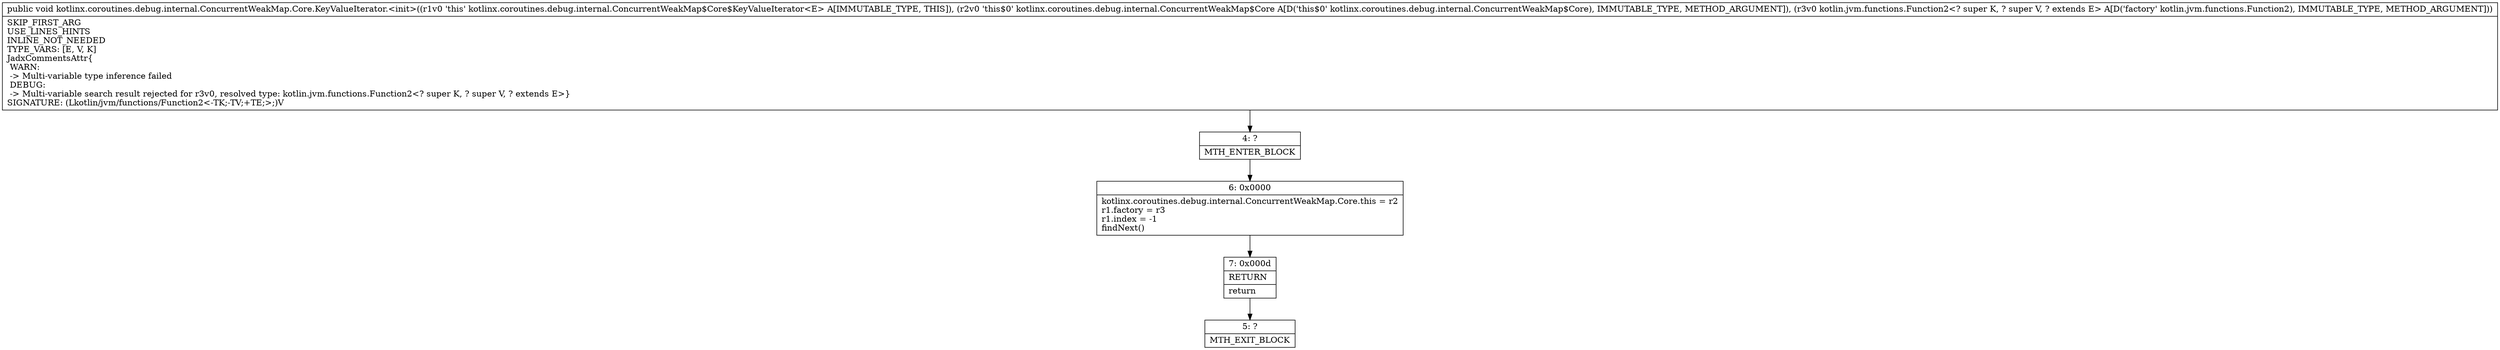 digraph "CFG forkotlinx.coroutines.debug.internal.ConcurrentWeakMap.Core.KeyValueIterator.\<init\>(Lkotlinx\/coroutines\/debug\/internal\/ConcurrentWeakMap$Core;Lkotlin\/jvm\/functions\/Function2;)V" {
Node_4 [shape=record,label="{4\:\ ?|MTH_ENTER_BLOCK\l}"];
Node_6 [shape=record,label="{6\:\ 0x0000|kotlinx.coroutines.debug.internal.ConcurrentWeakMap.Core.this = r2\lr1.factory = r3\lr1.index = \-1\lfindNext()\l}"];
Node_7 [shape=record,label="{7\:\ 0x000d|RETURN\l|return\l}"];
Node_5 [shape=record,label="{5\:\ ?|MTH_EXIT_BLOCK\l}"];
MethodNode[shape=record,label="{public void kotlinx.coroutines.debug.internal.ConcurrentWeakMap.Core.KeyValueIterator.\<init\>((r1v0 'this' kotlinx.coroutines.debug.internal.ConcurrentWeakMap$Core$KeyValueIterator\<E\> A[IMMUTABLE_TYPE, THIS]), (r2v0 'this$0' kotlinx.coroutines.debug.internal.ConcurrentWeakMap$Core A[D('this$0' kotlinx.coroutines.debug.internal.ConcurrentWeakMap$Core), IMMUTABLE_TYPE, METHOD_ARGUMENT]), (r3v0 kotlin.jvm.functions.Function2\<? super K, ? super V, ? extends E\> A[D('factory' kotlin.jvm.functions.Function2), IMMUTABLE_TYPE, METHOD_ARGUMENT]))  | SKIP_FIRST_ARG\lUSE_LINES_HINTS\lINLINE_NOT_NEEDED\lTYPE_VARS: [E, V, K]\lJadxCommentsAttr\{\l WARN: \l \-\> Multi\-variable type inference failed\l DEBUG: \l \-\> Multi\-variable search result rejected for r3v0, resolved type: kotlin.jvm.functions.Function2\<? super K, ? super V, ? extends E\>\}\lSIGNATURE: (Lkotlin\/jvm\/functions\/Function2\<\-TK;\-TV;+TE;\>;)V\l}"];
MethodNode -> Node_4;Node_4 -> Node_6;
Node_6 -> Node_7;
Node_7 -> Node_5;
}

